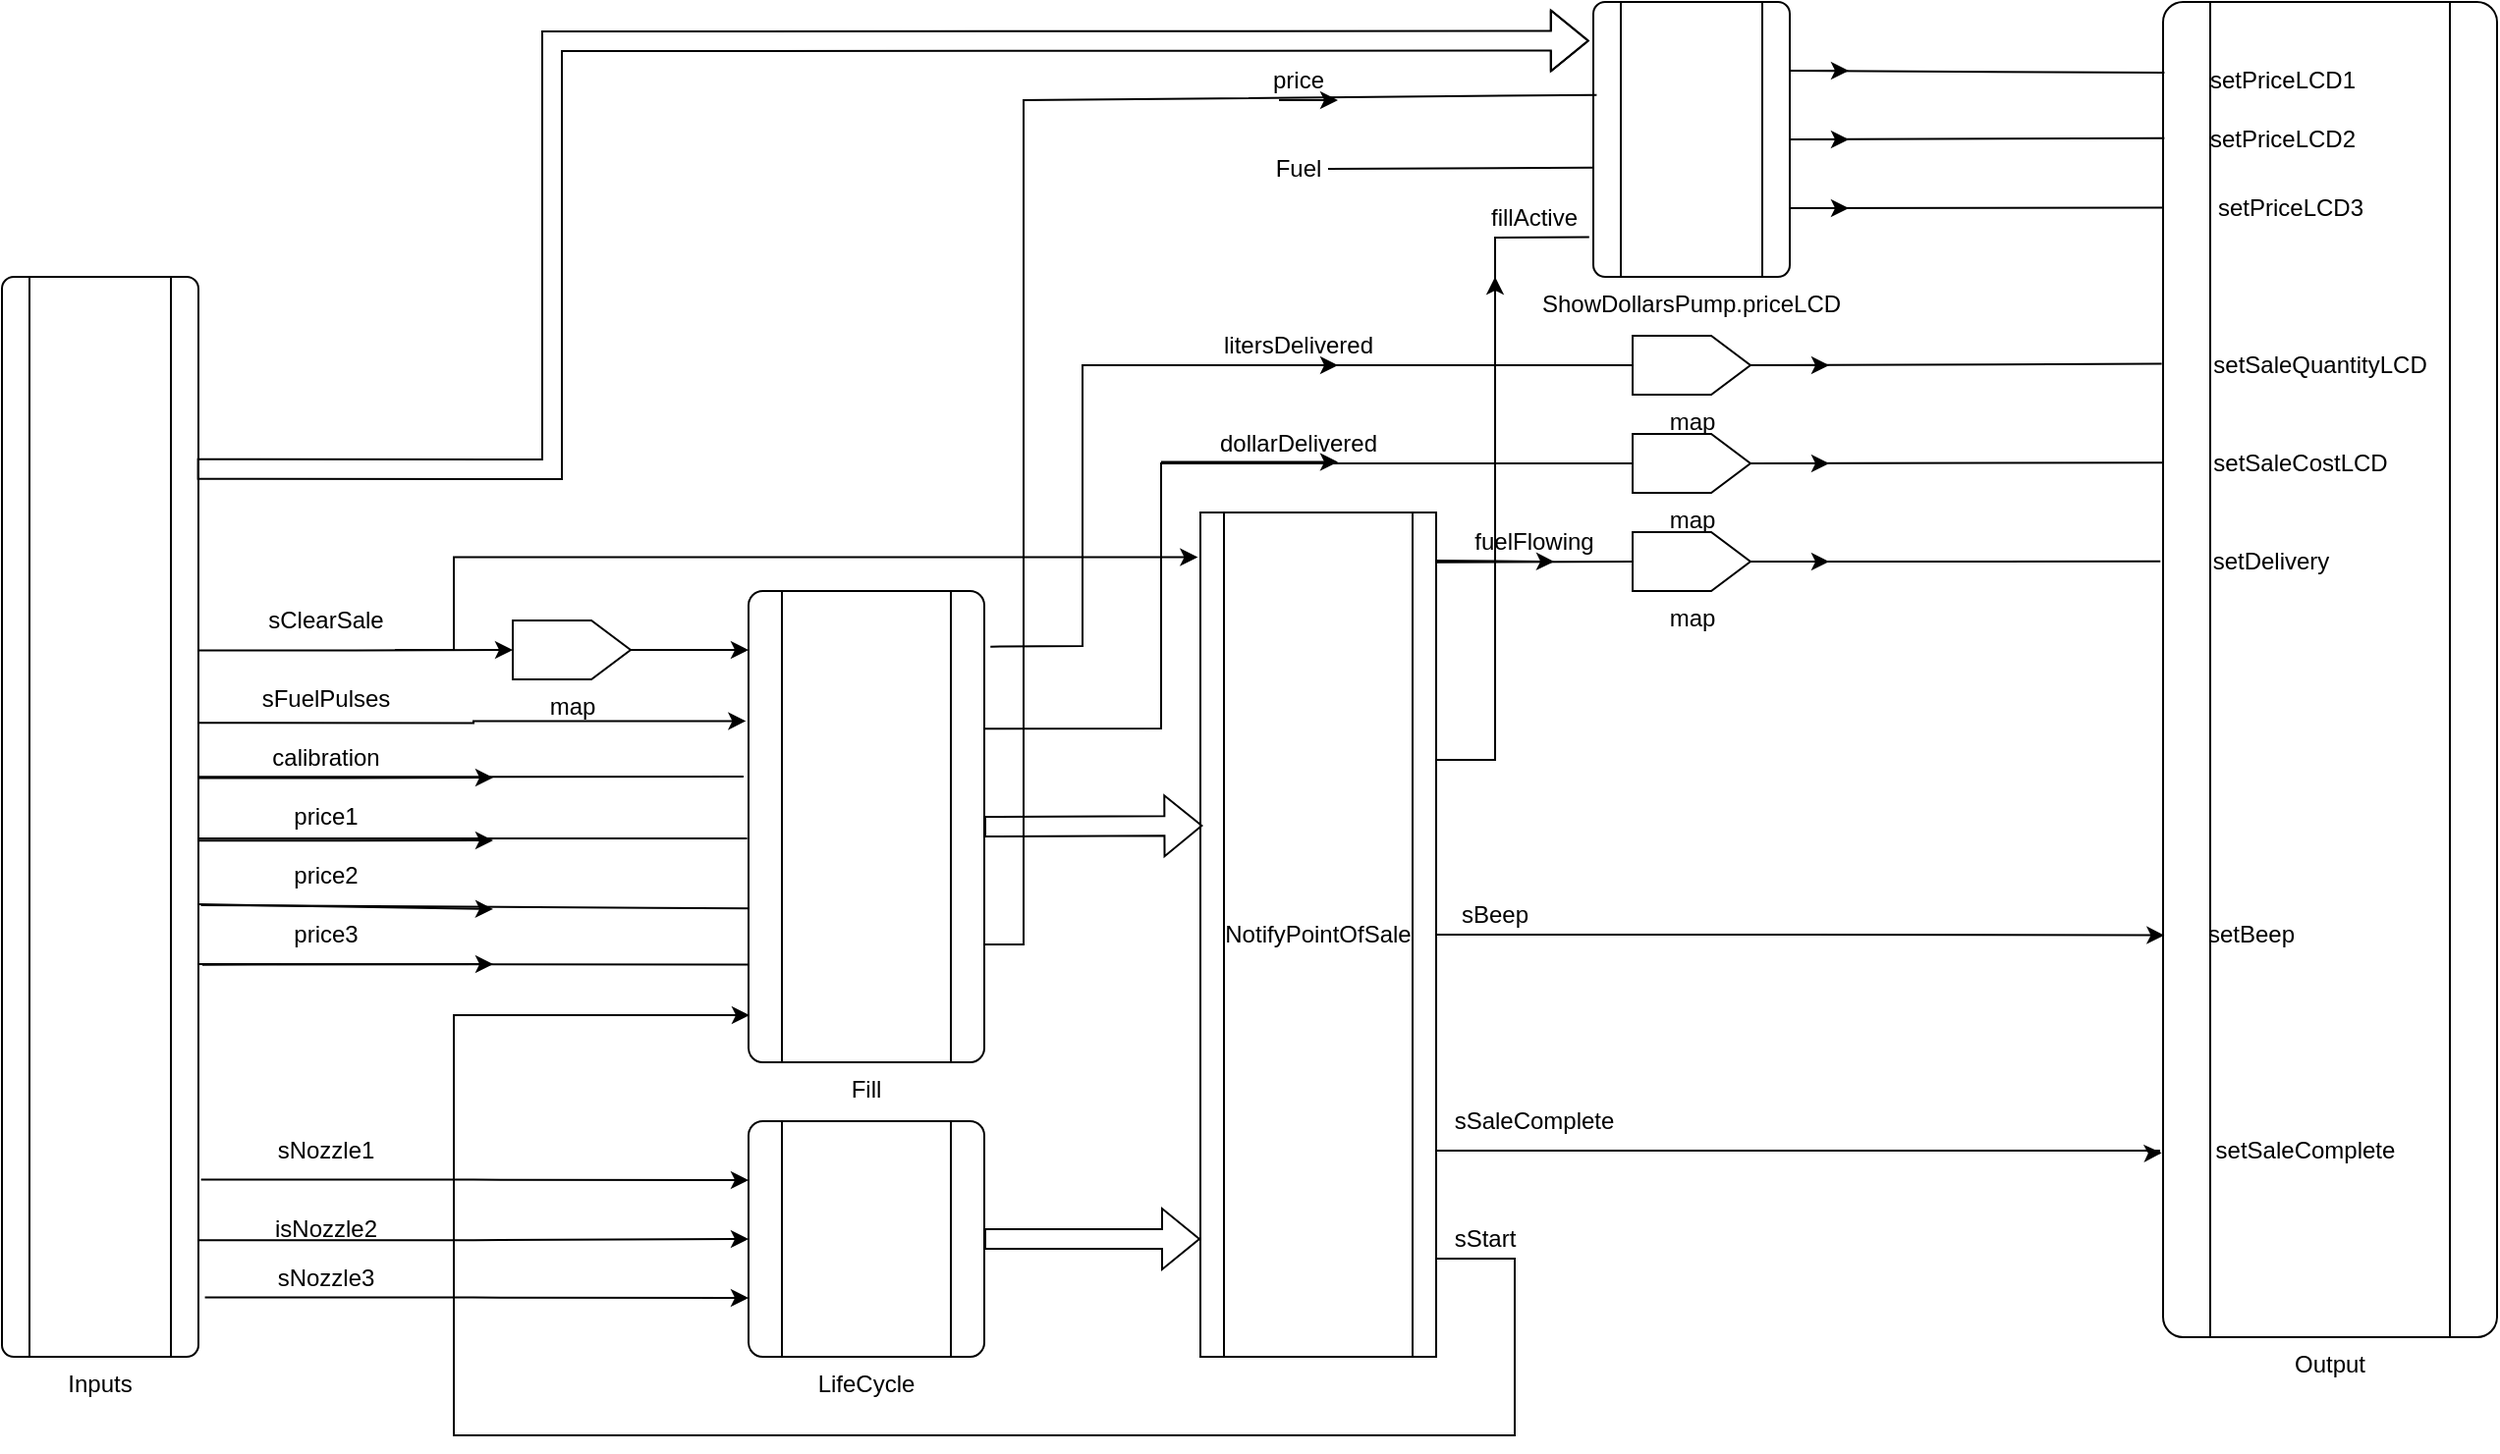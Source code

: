 <mxfile version="24.2.5" type="github">
  <diagram name="ページ1" id="zyaqjzO2vB091Qvb2U0g">
    <mxGraphModel dx="1323" dy="1912" grid="1" gridSize="10" guides="1" tooltips="1" connect="1" arrows="1" fold="1" page="1" pageScale="1" pageWidth="827" pageHeight="1169" math="0" shadow="0">
      <root>
        <mxCell id="0" />
        <mxCell id="1" parent="0" />
        <mxCell id="aRWXBPi2o7gz7t2TYzYU-1" value="Output" style="verticalLabelPosition=bottom;verticalAlign=top;html=1;shape=process;whiteSpace=wrap;rounded=1;size=0.14;arcSize=6;" parent="1" vertex="1">
          <mxGeometry x="1140" y="-80" width="170" height="680" as="geometry" />
        </mxCell>
        <mxCell id="x2XnxNrp0TIbco7YVAFj-2" value="Fill" style="verticalLabelPosition=bottom;verticalAlign=top;html=1;shape=process;whiteSpace=wrap;rounded=1;size=0.14;arcSize=6;" parent="1" vertex="1">
          <mxGeometry x="420" y="220" width="120" height="240" as="geometry" />
        </mxCell>
        <mxCell id="x2XnxNrp0TIbco7YVAFj-70" style="edgeStyle=orthogonalEdgeStyle;rounded=0;orthogonalLoop=1;jettySize=auto;html=1;exitX=1;exitY=0.5;exitDx=0;exitDy=0;entryX=0.004;entryY=0.699;entryDx=0;entryDy=0;entryPerimeter=0;" parent="1" source="x2XnxNrp0TIbco7YVAFj-3" target="aRWXBPi2o7gz7t2TYzYU-1" edge="1">
          <mxGeometry relative="1" as="geometry" />
        </mxCell>
        <mxCell id="x2XnxNrp0TIbco7YVAFj-73" style="edgeStyle=orthogonalEdgeStyle;rounded=0;orthogonalLoop=1;jettySize=auto;html=1;exitX=1;exitY=0.75;exitDx=0;exitDy=0;entryX=-0.004;entryY=0.862;entryDx=0;entryDy=0;entryPerimeter=0;" parent="1" source="x2XnxNrp0TIbco7YVAFj-3" target="aRWXBPi2o7gz7t2TYzYU-1" edge="1">
          <mxGeometry relative="1" as="geometry">
            <Array as="points">
              <mxPoint x="770" y="505" />
              <mxPoint x="1138" y="505" />
              <mxPoint x="1138" y="506" />
            </Array>
          </mxGeometry>
        </mxCell>
        <mxCell id="x2XnxNrp0TIbco7YVAFj-3" value="NotifyPointOfSale" style="shape=process;whiteSpace=wrap;html=1;backgroundOutline=1;" parent="1" vertex="1">
          <mxGeometry x="650" y="180" width="120" height="430" as="geometry" />
        </mxCell>
        <mxCell id="x2XnxNrp0TIbco7YVAFj-9" style="edgeStyle=orthogonalEdgeStyle;rounded=0;orthogonalLoop=1;jettySize=auto;html=1;exitX=1.003;exitY=0.346;exitDx=0;exitDy=0;exitPerimeter=0;" parent="1" source="x2XnxNrp0TIbco7YVAFj-76" target="x2XnxNrp0TIbco7YVAFj-8" edge="1">
          <mxGeometry relative="1" as="geometry" />
        </mxCell>
        <mxCell id="x2XnxNrp0TIbco7YVAFj-41" style="edgeStyle=orthogonalEdgeStyle;rounded=0;orthogonalLoop=1;jettySize=auto;html=1;exitX=1;exitY=0.5;exitDx=0;exitDy=0;entryX=-0.011;entryY=0.053;entryDx=0;entryDy=0;entryPerimeter=0;" parent="1" target="x2XnxNrp0TIbco7YVAFj-3" edge="1">
          <mxGeometry relative="1" as="geometry">
            <mxPoint x="270" y="40" as="targetPoint" />
            <mxPoint x="240" y="250.0" as="sourcePoint" />
            <Array as="points">
              <mxPoint x="270" y="250" />
              <mxPoint x="270" y="203" />
            </Array>
          </mxGeometry>
        </mxCell>
        <mxCell id="x2XnxNrp0TIbco7YVAFj-4" value="sClearSale" style="text;html=1;align=center;verticalAlign=middle;whiteSpace=wrap;rounded=0;" parent="1" vertex="1">
          <mxGeometry x="155" y="220" width="100" height="30" as="geometry" />
        </mxCell>
        <mxCell id="x2XnxNrp0TIbco7YVAFj-10" style="edgeStyle=orthogonalEdgeStyle;rounded=0;orthogonalLoop=1;jettySize=auto;html=1;exitX=0.5;exitY=1;exitDx=0;exitDy=0;" parent="1" source="x2XnxNrp0TIbco7YVAFj-8" edge="1">
          <mxGeometry relative="1" as="geometry">
            <mxPoint x="420" y="250" as="targetPoint" />
          </mxGeometry>
        </mxCell>
        <mxCell id="x2XnxNrp0TIbco7YVAFj-8" value="map" style="verticalLabelPosition=bottom;verticalAlign=top;html=1;shape=offPageConnector;rounded=0;size=0.333;direction=north;" parent="1" vertex="1">
          <mxGeometry x="300" y="235" width="60" height="30" as="geometry" />
        </mxCell>
        <mxCell id="x2XnxNrp0TIbco7YVAFj-11" value="sFuelPulses" style="text;html=1;align=center;verticalAlign=middle;whiteSpace=wrap;rounded=0;" parent="1" vertex="1">
          <mxGeometry x="155" y="260" width="100" height="30" as="geometry" />
        </mxCell>
        <mxCell id="x2XnxNrp0TIbco7YVAFj-20" style="edgeStyle=orthogonalEdgeStyle;rounded=0;orthogonalLoop=1;jettySize=auto;html=1;exitX=1;exitY=0.464;exitDx=0;exitDy=0;exitPerimeter=0;" parent="1" source="x2XnxNrp0TIbco7YVAFj-76" edge="1">
          <mxGeometry relative="1" as="geometry">
            <mxPoint x="290" y="315" as="targetPoint" />
          </mxGeometry>
        </mxCell>
        <mxCell id="x2XnxNrp0TIbco7YVAFj-12" value="calibration" style="text;html=1;align=center;verticalAlign=middle;whiteSpace=wrap;rounded=0;" parent="1" vertex="1">
          <mxGeometry x="160" y="290" width="90" height="30" as="geometry" />
        </mxCell>
        <mxCell id="x2XnxNrp0TIbco7YVAFj-21" style="edgeStyle=orthogonalEdgeStyle;rounded=0;orthogonalLoop=1;jettySize=auto;html=1;exitX=1.003;exitY=0.522;exitDx=0;exitDy=0;exitPerimeter=0;" parent="1" source="x2XnxNrp0TIbco7YVAFj-76" edge="1">
          <mxGeometry relative="1" as="geometry">
            <mxPoint x="290" y="347" as="targetPoint" />
          </mxGeometry>
        </mxCell>
        <mxCell id="x2XnxNrp0TIbco7YVAFj-14" value="price1" style="text;html=1;align=center;verticalAlign=middle;whiteSpace=wrap;rounded=0;" parent="1" vertex="1">
          <mxGeometry x="175" y="320" width="60" height="30" as="geometry" />
        </mxCell>
        <mxCell id="x2XnxNrp0TIbco7YVAFj-15" value="price2" style="text;html=1;align=center;verticalAlign=middle;whiteSpace=wrap;rounded=0;" parent="1" vertex="1">
          <mxGeometry x="175" y="350" width="60" height="30" as="geometry" />
        </mxCell>
        <mxCell id="x2XnxNrp0TIbco7YVAFj-16" value="price3" style="text;html=1;align=center;verticalAlign=middle;whiteSpace=wrap;rounded=0;" parent="1" vertex="1">
          <mxGeometry x="175" y="380" width="60" height="30" as="geometry" />
        </mxCell>
        <mxCell id="x2XnxNrp0TIbco7YVAFj-24" style="edgeStyle=orthogonalEdgeStyle;rounded=0;orthogonalLoop=1;jettySize=auto;html=1;entryX=0.004;entryY=0.9;entryDx=0;entryDy=0;entryPerimeter=0;" parent="1" target="x2XnxNrp0TIbco7YVAFj-2" edge="1">
          <mxGeometry relative="1" as="geometry">
            <mxPoint x="400.0" y="435" as="targetPoint" />
            <mxPoint x="770" y="560" as="sourcePoint" />
            <Array as="points">
              <mxPoint x="810" y="560" />
              <mxPoint x="810" y="650" />
              <mxPoint x="270" y="650" />
              <mxPoint x="270" y="436" />
            </Array>
          </mxGeometry>
        </mxCell>
        <mxCell id="x2XnxNrp0TIbco7YVAFj-17" value="sStart" style="text;html=1;align=center;verticalAlign=middle;whiteSpace=wrap;rounded=0;" parent="1" vertex="1">
          <mxGeometry x="780" y="535" width="30" height="30" as="geometry" />
        </mxCell>
        <mxCell id="x2XnxNrp0TIbco7YVAFj-18" style="edgeStyle=orthogonalEdgeStyle;rounded=0;orthogonalLoop=1;jettySize=auto;html=1;exitX=0.5;exitY=1;exitDx=0;exitDy=0;" parent="1" source="x2XnxNrp0TIbco7YVAFj-2" target="x2XnxNrp0TIbco7YVAFj-2" edge="1">
          <mxGeometry relative="1" as="geometry" />
        </mxCell>
        <mxCell id="x2XnxNrp0TIbco7YVAFj-19" style="edgeStyle=orthogonalEdgeStyle;rounded=0;orthogonalLoop=1;jettySize=auto;html=1;exitX=0.995;exitY=0.413;exitDx=0;exitDy=0;entryX=-0.011;entryY=0.276;entryDx=0;entryDy=0;entryPerimeter=0;exitPerimeter=0;" parent="1" source="x2XnxNrp0TIbco7YVAFj-76" target="x2XnxNrp0TIbco7YVAFj-2" edge="1">
          <mxGeometry relative="1" as="geometry">
            <mxPoint x="420" y="285" as="targetPoint" />
          </mxGeometry>
        </mxCell>
        <mxCell id="x2XnxNrp0TIbco7YVAFj-25" value="" style="endArrow=none;html=1;rounded=0;exitX=-0.021;exitY=0.394;exitDx=0;exitDy=0;exitPerimeter=0;entryX=1;entryY=0.463;entryDx=0;entryDy=0;entryPerimeter=0;" parent="1" source="x2XnxNrp0TIbco7YVAFj-2" target="x2XnxNrp0TIbco7YVAFj-76" edge="1">
          <mxGeometry width="50" height="50" relative="1" as="geometry">
            <mxPoint x="280" y="370" as="sourcePoint" />
            <mxPoint x="330" y="316" as="targetPoint" />
          </mxGeometry>
        </mxCell>
        <mxCell id="x2XnxNrp0TIbco7YVAFj-26" value="" style="endArrow=none;html=1;rounded=0;exitX=0.995;exitY=0.52;exitDx=0;exitDy=0;entryX=-0.006;entryY=0.525;entryDx=0;entryDy=0;entryPerimeter=0;exitPerimeter=0;" parent="1" source="x2XnxNrp0TIbco7YVAFj-76" target="x2XnxNrp0TIbco7YVAFj-2" edge="1">
          <mxGeometry width="50" height="50" relative="1" as="geometry">
            <mxPoint x="280" y="370" as="sourcePoint" />
            <mxPoint x="330" y="320" as="targetPoint" />
          </mxGeometry>
        </mxCell>
        <mxCell id="x2XnxNrp0TIbco7YVAFj-27" value="" style="endArrow=none;html=1;rounded=0;exitX=1.012;exitY=0.572;exitDx=0;exitDy=0;entryX=-0.001;entryY=0.651;entryDx=0;entryDy=0;entryPerimeter=0;exitPerimeter=0;" parent="1" edge="1">
          <mxGeometry width="50" height="50" relative="1" as="geometry">
            <mxPoint x="141.32" y="380" as="sourcePoint" />
            <mxPoint x="420.0" y="381.64" as="targetPoint" />
            <Array as="points">
              <mxPoint x="370.12" y="381.4" />
            </Array>
          </mxGeometry>
        </mxCell>
        <mxCell id="x2XnxNrp0TIbco7YVAFj-28" value="" style="endArrow=none;html=1;rounded=0;exitX=1;exitY=0.63;exitDx=0;exitDy=0;entryX=-0.001;entryY=0.778;entryDx=0;entryDy=0;entryPerimeter=0;exitPerimeter=0;" parent="1" edge="1">
          <mxGeometry width="50" height="50" relative="1" as="geometry">
            <mxPoint x="140" y="410" as="sourcePoint" />
            <mxPoint x="419.88" y="410.22" as="targetPoint" />
            <Array as="points" />
          </mxGeometry>
        </mxCell>
        <mxCell id="x2XnxNrp0TIbco7YVAFj-29" value="LifeCycle" style="verticalLabelPosition=bottom;verticalAlign=top;html=1;shape=process;whiteSpace=wrap;rounded=1;size=0.14;arcSize=6;" parent="1" vertex="1">
          <mxGeometry x="420" y="490" width="120" height="120" as="geometry" />
        </mxCell>
        <mxCell id="x2XnxNrp0TIbco7YVAFj-33" style="edgeStyle=orthogonalEdgeStyle;rounded=0;orthogonalLoop=1;jettySize=auto;html=1;entryX=0;entryY=0.25;entryDx=0;entryDy=0;exitX=1.013;exitY=0.836;exitDx=0;exitDy=0;exitPerimeter=0;" parent="1" source="x2XnxNrp0TIbco7YVAFj-76" target="x2XnxNrp0TIbco7YVAFj-29" edge="1">
          <mxGeometry relative="1" as="geometry" />
        </mxCell>
        <mxCell id="x2XnxNrp0TIbco7YVAFj-30" value="sNozzle1" style="text;html=1;align=center;verticalAlign=middle;whiteSpace=wrap;rounded=0;" parent="1" vertex="1">
          <mxGeometry x="160" y="490" width="90" height="30" as="geometry" />
        </mxCell>
        <mxCell id="x2XnxNrp0TIbco7YVAFj-34" style="edgeStyle=orthogonalEdgeStyle;rounded=0;orthogonalLoop=1;jettySize=auto;html=1;exitX=1;exitY=0.892;exitDx=0;exitDy=0;exitPerimeter=0;" parent="1" source="x2XnxNrp0TIbco7YVAFj-76" target="x2XnxNrp0TIbco7YVAFj-29" edge="1">
          <mxGeometry relative="1" as="geometry" />
        </mxCell>
        <mxCell id="x2XnxNrp0TIbco7YVAFj-31" value="isNozzle2" style="text;html=1;align=center;verticalAlign=middle;whiteSpace=wrap;rounded=0;" parent="1" vertex="1">
          <mxGeometry x="160" y="530" width="90" height="30" as="geometry" />
        </mxCell>
        <mxCell id="x2XnxNrp0TIbco7YVAFj-35" style="edgeStyle=orthogonalEdgeStyle;rounded=0;orthogonalLoop=1;jettySize=auto;html=1;exitX=1.033;exitY=0.945;exitDx=0;exitDy=0;entryX=0;entryY=0.75;entryDx=0;entryDy=0;exitPerimeter=0;" parent="1" source="x2XnxNrp0TIbco7YVAFj-76" target="x2XnxNrp0TIbco7YVAFj-29" edge="1">
          <mxGeometry relative="1" as="geometry" />
        </mxCell>
        <mxCell id="x2XnxNrp0TIbco7YVAFj-32" value="sNozzle3" style="text;html=1;align=center;verticalAlign=middle;whiteSpace=wrap;rounded=0;" parent="1" vertex="1">
          <mxGeometry x="160" y="555" width="90" height="30" as="geometry" />
        </mxCell>
        <mxCell id="x2XnxNrp0TIbco7YVAFj-36" value="" style="shape=flexArrow;endArrow=classic;html=1;rounded=0;exitX=1;exitY=0.5;exitDx=0;exitDy=0;" parent="1" source="x2XnxNrp0TIbco7YVAFj-29" edge="1">
          <mxGeometry width="50" height="50" relative="1" as="geometry">
            <mxPoint x="520" y="450" as="sourcePoint" />
            <mxPoint x="650" y="550" as="targetPoint" />
          </mxGeometry>
        </mxCell>
        <mxCell id="x2XnxNrp0TIbco7YVAFj-37" value="" style="shape=flexArrow;endArrow=classic;html=1;rounded=0;exitX=1;exitY=0.5;exitDx=0;exitDy=0;entryX=0.01;entryY=0.371;entryDx=0;entryDy=0;entryPerimeter=0;" parent="1" source="x2XnxNrp0TIbco7YVAFj-2" target="x2XnxNrp0TIbco7YVAFj-3" edge="1">
          <mxGeometry width="50" height="50" relative="1" as="geometry">
            <mxPoint x="520" y="450" as="sourcePoint" />
            <mxPoint x="570" y="400" as="targetPoint" />
          </mxGeometry>
        </mxCell>
        <mxCell id="x2XnxNrp0TIbco7YVAFj-43" value="setSaleCostLCD" style="text;html=1;align=center;verticalAlign=middle;whiteSpace=wrap;rounded=0;" parent="1" vertex="1">
          <mxGeometry x="1165" y="140" width="90" height="30" as="geometry" />
        </mxCell>
        <mxCell id="x2XnxNrp0TIbco7YVAFj-44" value="setSaleQuantityLCD" style="text;html=1;align=center;verticalAlign=middle;whiteSpace=wrap;rounded=0;" parent="1" vertex="1">
          <mxGeometry x="1165" y="90" width="110" height="30" as="geometry" />
        </mxCell>
        <mxCell id="x2XnxNrp0TIbco7YVAFj-46" value="setPriceLCD1" style="text;html=1;align=center;verticalAlign=middle;whiteSpace=wrap;rounded=0;" parent="1" vertex="1">
          <mxGeometry x="1161" y="-55" width="80" height="30" as="geometry" />
        </mxCell>
        <mxCell id="x2XnxNrp0TIbco7YVAFj-47" value="setPriceLCD2" style="text;html=1;align=center;verticalAlign=middle;whiteSpace=wrap;rounded=0;" parent="1" vertex="1">
          <mxGeometry x="1161" y="-25" width="80" height="30" as="geometry" />
        </mxCell>
        <mxCell id="x2XnxNrp0TIbco7YVAFj-48" value="setPriceLCD3" style="text;html=1;align=center;verticalAlign=middle;whiteSpace=wrap;rounded=0;" parent="1" vertex="1">
          <mxGeometry x="1165" y="10" width="80" height="30" as="geometry" />
        </mxCell>
        <mxCell id="x2XnxNrp0TIbco7YVAFj-52" value="ShowDollarsPump.priceLCD" style="verticalLabelPosition=bottom;verticalAlign=top;html=1;shape=process;whiteSpace=wrap;rounded=1;size=0.14;arcSize=6;" parent="1" vertex="1">
          <mxGeometry x="850" y="-80" width="100" height="140" as="geometry" />
        </mxCell>
        <mxCell id="x2XnxNrp0TIbco7YVAFj-55" style="edgeStyle=orthogonalEdgeStyle;rounded=0;orthogonalLoop=1;jettySize=auto;html=1;" parent="1" source="x2XnxNrp0TIbco7YVAFj-54" edge="1">
          <mxGeometry relative="1" as="geometry">
            <mxPoint x="970" y="205.0" as="targetPoint" />
          </mxGeometry>
        </mxCell>
        <mxCell id="x2XnxNrp0TIbco7YVAFj-54" value="map" style="verticalLabelPosition=bottom;verticalAlign=top;html=1;shape=offPageConnector;rounded=0;size=0.333;direction=north;" parent="1" vertex="1">
          <mxGeometry x="870" y="190" width="60" height="30" as="geometry" />
        </mxCell>
        <mxCell id="x2XnxNrp0TIbco7YVAFj-56" value="" style="endArrow=none;html=1;rounded=0;entryX=0.5;entryY=1;entryDx=0;entryDy=0;exitX=-0.008;exitY=0.419;exitDx=0;exitDy=0;exitPerimeter=0;" parent="1" source="aRWXBPi2o7gz7t2TYzYU-1" target="x2XnxNrp0TIbco7YVAFj-54" edge="1">
          <mxGeometry width="50" height="50" relative="1" as="geometry">
            <mxPoint x="690" y="400" as="sourcePoint" />
            <mxPoint x="740" y="350" as="targetPoint" />
          </mxGeometry>
        </mxCell>
        <mxCell id="x2XnxNrp0TIbco7YVAFj-57" value="" style="endArrow=none;html=1;rounded=0;entryX=0.5;entryY=0;entryDx=0;entryDy=0;exitX=0.996;exitY=0.059;exitDx=0;exitDy=0;exitPerimeter=0;" parent="1" source="x2XnxNrp0TIbco7YVAFj-3" target="x2XnxNrp0TIbco7YVAFj-54" edge="1">
          <mxGeometry width="50" height="50" relative="1" as="geometry">
            <mxPoint x="690" y="400" as="sourcePoint" />
            <mxPoint x="740" y="350" as="targetPoint" />
          </mxGeometry>
        </mxCell>
        <mxCell id="x2XnxNrp0TIbco7YVAFj-58" value="" style="endArrow=classic;html=1;rounded=0;exitX=0.996;exitY=0.057;exitDx=0;exitDy=0;exitPerimeter=0;" parent="1" source="x2XnxNrp0TIbco7YVAFj-3" edge="1">
          <mxGeometry width="50" height="50" relative="1" as="geometry">
            <mxPoint x="690" y="400" as="sourcePoint" />
            <mxPoint x="830" y="205" as="targetPoint" />
          </mxGeometry>
        </mxCell>
        <mxCell id="x2XnxNrp0TIbco7YVAFj-59" value="fuelFlowing" style="text;html=1;align=center;verticalAlign=middle;whiteSpace=wrap;rounded=0;" parent="1" vertex="1">
          <mxGeometry x="790" y="180" width="60" height="30" as="geometry" />
        </mxCell>
        <mxCell id="x2XnxNrp0TIbco7YVAFj-61" style="edgeStyle=orthogonalEdgeStyle;rounded=0;orthogonalLoop=1;jettySize=auto;html=1;exitX=0.5;exitY=1;exitDx=0;exitDy=0;" parent="1" source="x2XnxNrp0TIbco7YVAFj-60" edge="1">
          <mxGeometry relative="1" as="geometry">
            <mxPoint x="970" y="155" as="targetPoint" />
          </mxGeometry>
        </mxCell>
        <mxCell id="x2XnxNrp0TIbco7YVAFj-60" value="map" style="verticalLabelPosition=bottom;verticalAlign=top;html=1;shape=offPageConnector;rounded=0;size=0.333;direction=north;" parent="1" vertex="1">
          <mxGeometry x="870" y="140" width="60" height="30" as="geometry" />
        </mxCell>
        <mxCell id="x2XnxNrp0TIbco7YVAFj-62" value="" style="endArrow=none;html=1;rounded=0;entryX=0.5;entryY=1;entryDx=0;entryDy=0;exitX=0;exitY=0.345;exitDx=0;exitDy=0;exitPerimeter=0;" parent="1" source="aRWXBPi2o7gz7t2TYzYU-1" target="x2XnxNrp0TIbco7YVAFj-60" edge="1">
          <mxGeometry width="50" height="50" relative="1" as="geometry">
            <mxPoint x="690" y="400" as="sourcePoint" />
            <mxPoint x="740" y="350" as="targetPoint" />
          </mxGeometry>
        </mxCell>
        <mxCell id="x2XnxNrp0TIbco7YVAFj-65" value="map" style="verticalLabelPosition=bottom;verticalAlign=top;html=1;shape=offPageConnector;rounded=0;size=0.333;direction=north;" parent="1" vertex="1">
          <mxGeometry x="870" y="90" width="60" height="30" as="geometry" />
        </mxCell>
        <mxCell id="x2XnxNrp0TIbco7YVAFj-67" value="" style="endArrow=none;html=1;rounded=0;exitX=-0.004;exitY=0.271;exitDx=0;exitDy=0;entryX=0.5;entryY=1;entryDx=0;entryDy=0;exitPerimeter=0;" parent="1" source="aRWXBPi2o7gz7t2TYzYU-1" target="x2XnxNrp0TIbco7YVAFj-65" edge="1">
          <mxGeometry width="50" height="50" relative="1" as="geometry">
            <mxPoint x="690" y="400" as="sourcePoint" />
            <mxPoint x="930" y="315" as="targetPoint" />
          </mxGeometry>
        </mxCell>
        <mxCell id="x2XnxNrp0TIbco7YVAFj-68" value="" style="endArrow=classic;html=1;rounded=0;exitX=0.5;exitY=1;exitDx=0;exitDy=0;" parent="1" source="x2XnxNrp0TIbco7YVAFj-65" edge="1">
          <mxGeometry width="50" height="50" relative="1" as="geometry">
            <mxPoint x="690" y="400" as="sourcePoint" />
            <mxPoint x="970" y="105" as="targetPoint" />
          </mxGeometry>
        </mxCell>
        <mxCell id="x2XnxNrp0TIbco7YVAFj-71" value="sBeep" style="text;html=1;align=center;verticalAlign=middle;whiteSpace=wrap;rounded=0;" parent="1" vertex="1">
          <mxGeometry x="770" y="370" width="60" height="30" as="geometry" />
        </mxCell>
        <mxCell id="x2XnxNrp0TIbco7YVAFj-74" value="sSaleComplete" style="text;html=1;align=center;verticalAlign=middle;whiteSpace=wrap;rounded=0;" parent="1" vertex="1">
          <mxGeometry x="790" y="475" width="60" height="30" as="geometry" />
        </mxCell>
        <mxCell id="x2XnxNrp0TIbco7YVAFj-76" value="Inputs" style="verticalLabelPosition=bottom;verticalAlign=top;html=1;shape=process;whiteSpace=wrap;rounded=1;size=0.14;arcSize=6;" parent="1" vertex="1">
          <mxGeometry x="40" y="60" width="100" height="550" as="geometry" />
        </mxCell>
        <mxCell id="x2XnxNrp0TIbco7YVAFj-79" value="" style="endArrow=classic;html=1;rounded=0;exitX=0.995;exitY=0.581;exitDx=0;exitDy=0;exitPerimeter=0;" parent="1" source="x2XnxNrp0TIbco7YVAFj-76" edge="1">
          <mxGeometry width="50" height="50" relative="1" as="geometry">
            <mxPoint x="400" y="320" as="sourcePoint" />
            <mxPoint x="290" y="382" as="targetPoint" />
          </mxGeometry>
        </mxCell>
        <mxCell id="x2XnxNrp0TIbco7YVAFj-80" value="" style="endArrow=classic;html=1;rounded=0;exitX=1.02;exitY=0.637;exitDx=0;exitDy=0;exitPerimeter=0;" parent="1" source="x2XnxNrp0TIbco7YVAFj-76" edge="1">
          <mxGeometry width="50" height="50" relative="1" as="geometry">
            <mxPoint x="400" y="320" as="sourcePoint" />
            <mxPoint x="290" y="410" as="targetPoint" />
          </mxGeometry>
        </mxCell>
        <mxCell id="dYci6DIgXe4qr8YUqBWk-3" value="" style="endArrow=classic;html=1;rounded=0;exitX=1.026;exitY=0.118;exitDx=0;exitDy=0;exitPerimeter=0;" parent="1" source="x2XnxNrp0TIbco7YVAFj-2" edge="1">
          <mxGeometry width="50" height="50" relative="1" as="geometry">
            <mxPoint x="580" y="105" as="sourcePoint" />
            <mxPoint x="720" y="105" as="targetPoint" />
            <Array as="points">
              <mxPoint x="590" y="248" />
              <mxPoint x="590" y="105" />
            </Array>
          </mxGeometry>
        </mxCell>
        <mxCell id="dYci6DIgXe4qr8YUqBWk-4" value="" style="endArrow=none;html=1;rounded=0;entryX=0.5;entryY=0;entryDx=0;entryDy=0;" parent="1" target="x2XnxNrp0TIbco7YVAFj-65" edge="1">
          <mxGeometry width="50" height="50" relative="1" as="geometry">
            <mxPoint x="700" y="105" as="sourcePoint" />
            <mxPoint x="600" y="140" as="targetPoint" />
          </mxGeometry>
        </mxCell>
        <mxCell id="dYci6DIgXe4qr8YUqBWk-5" value="" style="endArrow=none;html=1;rounded=0;entryX=0.5;entryY=0;entryDx=0;entryDy=0;exitX=1;exitY=0.292;exitDx=0;exitDy=0;exitPerimeter=0;" parent="1" source="x2XnxNrp0TIbco7YVAFj-2" target="x2XnxNrp0TIbco7YVAFj-60" edge="1">
          <mxGeometry width="50" height="50" relative="1" as="geometry">
            <mxPoint x="620" y="155" as="sourcePoint" />
            <mxPoint x="600" y="140" as="targetPoint" />
            <Array as="points">
              <mxPoint x="630" y="290" />
              <mxPoint x="630" y="155" />
            </Array>
          </mxGeometry>
        </mxCell>
        <mxCell id="dYci6DIgXe4qr8YUqBWk-6" value="" style="endArrow=classic;html=1;rounded=0;" parent="1" edge="1">
          <mxGeometry width="50" height="50" relative="1" as="geometry">
            <mxPoint x="630" y="154.29" as="sourcePoint" />
            <mxPoint x="720" y="154.29" as="targetPoint" />
          </mxGeometry>
        </mxCell>
        <mxCell id="dYci6DIgXe4qr8YUqBWk-7" value="dollarDelivered" style="text;html=1;align=center;verticalAlign=middle;whiteSpace=wrap;rounded=0;" parent="1" vertex="1">
          <mxGeometry x="670" y="130" width="60" height="30" as="geometry" />
        </mxCell>
        <mxCell id="dYci6DIgXe4qr8YUqBWk-8" value="litersDelivered" style="text;html=1;align=center;verticalAlign=middle;whiteSpace=wrap;rounded=0;" parent="1" vertex="1">
          <mxGeometry x="670" y="80" width="60" height="30" as="geometry" />
        </mxCell>
        <mxCell id="dYci6DIgXe4qr8YUqBWk-9" value="" style="endArrow=none;html=1;rounded=0;entryX=0.017;entryY=0.338;entryDx=0;entryDy=0;entryPerimeter=0;exitX=1;exitY=0.75;exitDx=0;exitDy=0;" parent="1" source="x2XnxNrp0TIbco7YVAFj-2" target="x2XnxNrp0TIbco7YVAFj-52" edge="1">
          <mxGeometry width="50" height="50" relative="1" as="geometry">
            <mxPoint x="570" y="11" as="sourcePoint" />
            <mxPoint x="600" y="250" as="targetPoint" />
            <Array as="points">
              <mxPoint x="560" y="400" />
              <mxPoint x="560" y="-30" />
            </Array>
          </mxGeometry>
        </mxCell>
        <mxCell id="dYci6DIgXe4qr8YUqBWk-10" value="price" style="text;html=1;align=center;verticalAlign=middle;whiteSpace=wrap;rounded=0;" parent="1" vertex="1">
          <mxGeometry x="670" y="-55" width="60" height="30" as="geometry" />
        </mxCell>
        <mxCell id="dYci6DIgXe4qr8YUqBWk-11" value="" style="endArrow=classic;html=1;rounded=0;" parent="1" edge="1">
          <mxGeometry width="50" height="50" relative="1" as="geometry">
            <mxPoint x="690" y="-30" as="sourcePoint" />
            <mxPoint x="720" y="-30" as="targetPoint" />
            <Array as="points">
              <mxPoint x="710" y="-30" />
            </Array>
          </mxGeometry>
        </mxCell>
        <mxCell id="dYci6DIgXe4qr8YUqBWk-12" value="" style="endArrow=none;html=1;rounded=0;entryX=0.004;entryY=0.102;entryDx=0;entryDy=0;exitX=1;exitY=0.5;exitDx=0;exitDy=0;entryPerimeter=0;" parent="1" source="x2XnxNrp0TIbco7YVAFj-52" target="aRWXBPi2o7gz7t2TYzYU-1" edge="1">
          <mxGeometry width="50" height="50" relative="1" as="geometry">
            <mxPoint x="550" y="230" as="sourcePoint" />
            <mxPoint x="600" y="180" as="targetPoint" />
          </mxGeometry>
        </mxCell>
        <mxCell id="dYci6DIgXe4qr8YUqBWk-13" value="" style="endArrow=classic;html=1;rounded=0;exitX=1;exitY=0.5;exitDx=0;exitDy=0;" parent="1" source="x2XnxNrp0TIbco7YVAFj-52" edge="1">
          <mxGeometry width="50" height="50" relative="1" as="geometry">
            <mxPoint x="550" y="230" as="sourcePoint" />
            <mxPoint x="980" y="-10" as="targetPoint" />
          </mxGeometry>
        </mxCell>
        <mxCell id="dYci6DIgXe4qr8YUqBWk-14" value="" style="endArrow=none;html=1;rounded=0;entryX=-0.021;entryY=0.855;entryDx=0;entryDy=0;entryPerimeter=0;" parent="1" target="x2XnxNrp0TIbco7YVAFj-52" edge="1">
          <mxGeometry width="50" height="50" relative="1" as="geometry">
            <mxPoint x="770" y="306" as="sourcePoint" />
            <mxPoint x="600" y="280" as="targetPoint" />
            <Array as="points">
              <mxPoint x="800" y="306" />
              <mxPoint x="800" y="40" />
            </Array>
          </mxGeometry>
        </mxCell>
        <mxCell id="dYci6DIgXe4qr8YUqBWk-15" value="fillActive" style="text;html=1;align=center;verticalAlign=middle;whiteSpace=wrap;rounded=0;" parent="1" vertex="1">
          <mxGeometry x="790" y="20" width="60" height="20" as="geometry" />
        </mxCell>
        <mxCell id="dYci6DIgXe4qr8YUqBWk-16" value="" style="endArrow=classic;html=1;rounded=0;" parent="1" edge="1">
          <mxGeometry width="50" height="50" relative="1" as="geometry">
            <mxPoint x="800" y="90" as="sourcePoint" />
            <mxPoint x="800" y="60" as="targetPoint" />
          </mxGeometry>
        </mxCell>
        <mxCell id="dYci6DIgXe4qr8YUqBWk-17" value="" style="endArrow=none;html=1;rounded=0;entryX=0;entryY=0.154;entryDx=0;entryDy=0;exitX=1;exitY=0.75;exitDx=0;exitDy=0;entryPerimeter=0;" parent="1" source="x2XnxNrp0TIbco7YVAFj-52" target="aRWXBPi2o7gz7t2TYzYU-1" edge="1">
          <mxGeometry width="50" height="50" relative="1" as="geometry">
            <mxPoint x="550" y="230" as="sourcePoint" />
            <mxPoint x="600" y="180" as="targetPoint" />
          </mxGeometry>
        </mxCell>
        <mxCell id="dYci6DIgXe4qr8YUqBWk-18" value="" style="endArrow=none;html=1;rounded=0;entryX=0.004;entryY=0.053;entryDx=0;entryDy=0;exitX=1;exitY=0.25;exitDx=0;exitDy=0;entryPerimeter=0;" parent="1" source="x2XnxNrp0TIbco7YVAFj-52" target="aRWXBPi2o7gz7t2TYzYU-1" edge="1">
          <mxGeometry width="50" height="50" relative="1" as="geometry">
            <mxPoint x="550" y="230" as="sourcePoint" />
            <mxPoint x="600" y="180" as="targetPoint" />
          </mxGeometry>
        </mxCell>
        <mxCell id="dYci6DIgXe4qr8YUqBWk-19" value="" style="endArrow=classic;html=1;rounded=0;exitX=1;exitY=0.75;exitDx=0;exitDy=0;" parent="1" source="x2XnxNrp0TIbco7YVAFj-52" edge="1">
          <mxGeometry width="50" height="50" relative="1" as="geometry">
            <mxPoint x="550" y="230" as="sourcePoint" />
            <mxPoint x="980" y="25" as="targetPoint" />
          </mxGeometry>
        </mxCell>
        <mxCell id="dYci6DIgXe4qr8YUqBWk-20" value="" style="endArrow=classic;html=1;rounded=0;exitX=1;exitY=0.25;exitDx=0;exitDy=0;" parent="1" source="x2XnxNrp0TIbco7YVAFj-52" edge="1">
          <mxGeometry width="50" height="50" relative="1" as="geometry">
            <mxPoint x="550" y="230" as="sourcePoint" />
            <mxPoint x="980" y="-45" as="targetPoint" />
          </mxGeometry>
        </mxCell>
        <mxCell id="dYci6DIgXe4qr8YUqBWk-21" value="" style="shape=flexArrow;endArrow=classic;html=1;rounded=0;exitX=0.993;exitY=0.178;exitDx=0;exitDy=0;exitPerimeter=0;entryX=-0.021;entryY=0.141;entryDx=0;entryDy=0;entryPerimeter=0;" parent="1" source="x2XnxNrp0TIbco7YVAFj-76" target="x2XnxNrp0TIbco7YVAFj-52" edge="1">
          <mxGeometry width="50" height="50" relative="1" as="geometry">
            <mxPoint x="550" y="290" as="sourcePoint" />
            <mxPoint x="600" y="240" as="targetPoint" />
            <Array as="points">
              <mxPoint x="320" y="158" />
              <mxPoint x="320" y="-60" />
            </Array>
          </mxGeometry>
        </mxCell>
        <mxCell id="dYci6DIgXe4qr8YUqBWk-22" value="Fuel" style="text;html=1;align=center;verticalAlign=middle;whiteSpace=wrap;rounded=0;" parent="1" vertex="1">
          <mxGeometry x="685" y="-10" width="30" height="30" as="geometry" />
        </mxCell>
        <mxCell id="dYci6DIgXe4qr8YUqBWk-23" value="" style="endArrow=none;html=1;rounded=0;entryX=1;entryY=0.5;entryDx=0;entryDy=0;exitX=-0.002;exitY=0.603;exitDx=0;exitDy=0;exitPerimeter=0;" parent="1" source="x2XnxNrp0TIbco7YVAFj-52" target="dYci6DIgXe4qr8YUqBWk-22" edge="1">
          <mxGeometry width="50" height="50" relative="1" as="geometry">
            <mxPoint x="550" y="180" as="sourcePoint" />
            <mxPoint x="600" y="130" as="targetPoint" />
          </mxGeometry>
        </mxCell>
        <mxCell id="x2XnxNrp0TIbco7YVAFj-49" value="setBeep" style="text;html=1;align=center;verticalAlign=middle;whiteSpace=wrap;rounded=0;" parent="1" vertex="1">
          <mxGeometry x="1160" y="380" width="50" height="30" as="geometry" />
        </mxCell>
        <mxCell id="x2XnxNrp0TIbco7YVAFj-50" value="setSaleComplete" style="text;html=1;align=center;verticalAlign=middle;whiteSpace=wrap;rounded=0;" parent="1" vertex="1">
          <mxGeometry x="1165" y="490" width="95" height="30" as="geometry" />
        </mxCell>
        <mxCell id="x2XnxNrp0TIbco7YVAFj-42" value="setDelivery" style="text;html=1;align=center;verticalAlign=middle;whiteSpace=wrap;rounded=0;" parent="1" vertex="1">
          <mxGeometry x="1165" y="190" width="60" height="30" as="geometry" />
        </mxCell>
      </root>
    </mxGraphModel>
  </diagram>
</mxfile>
